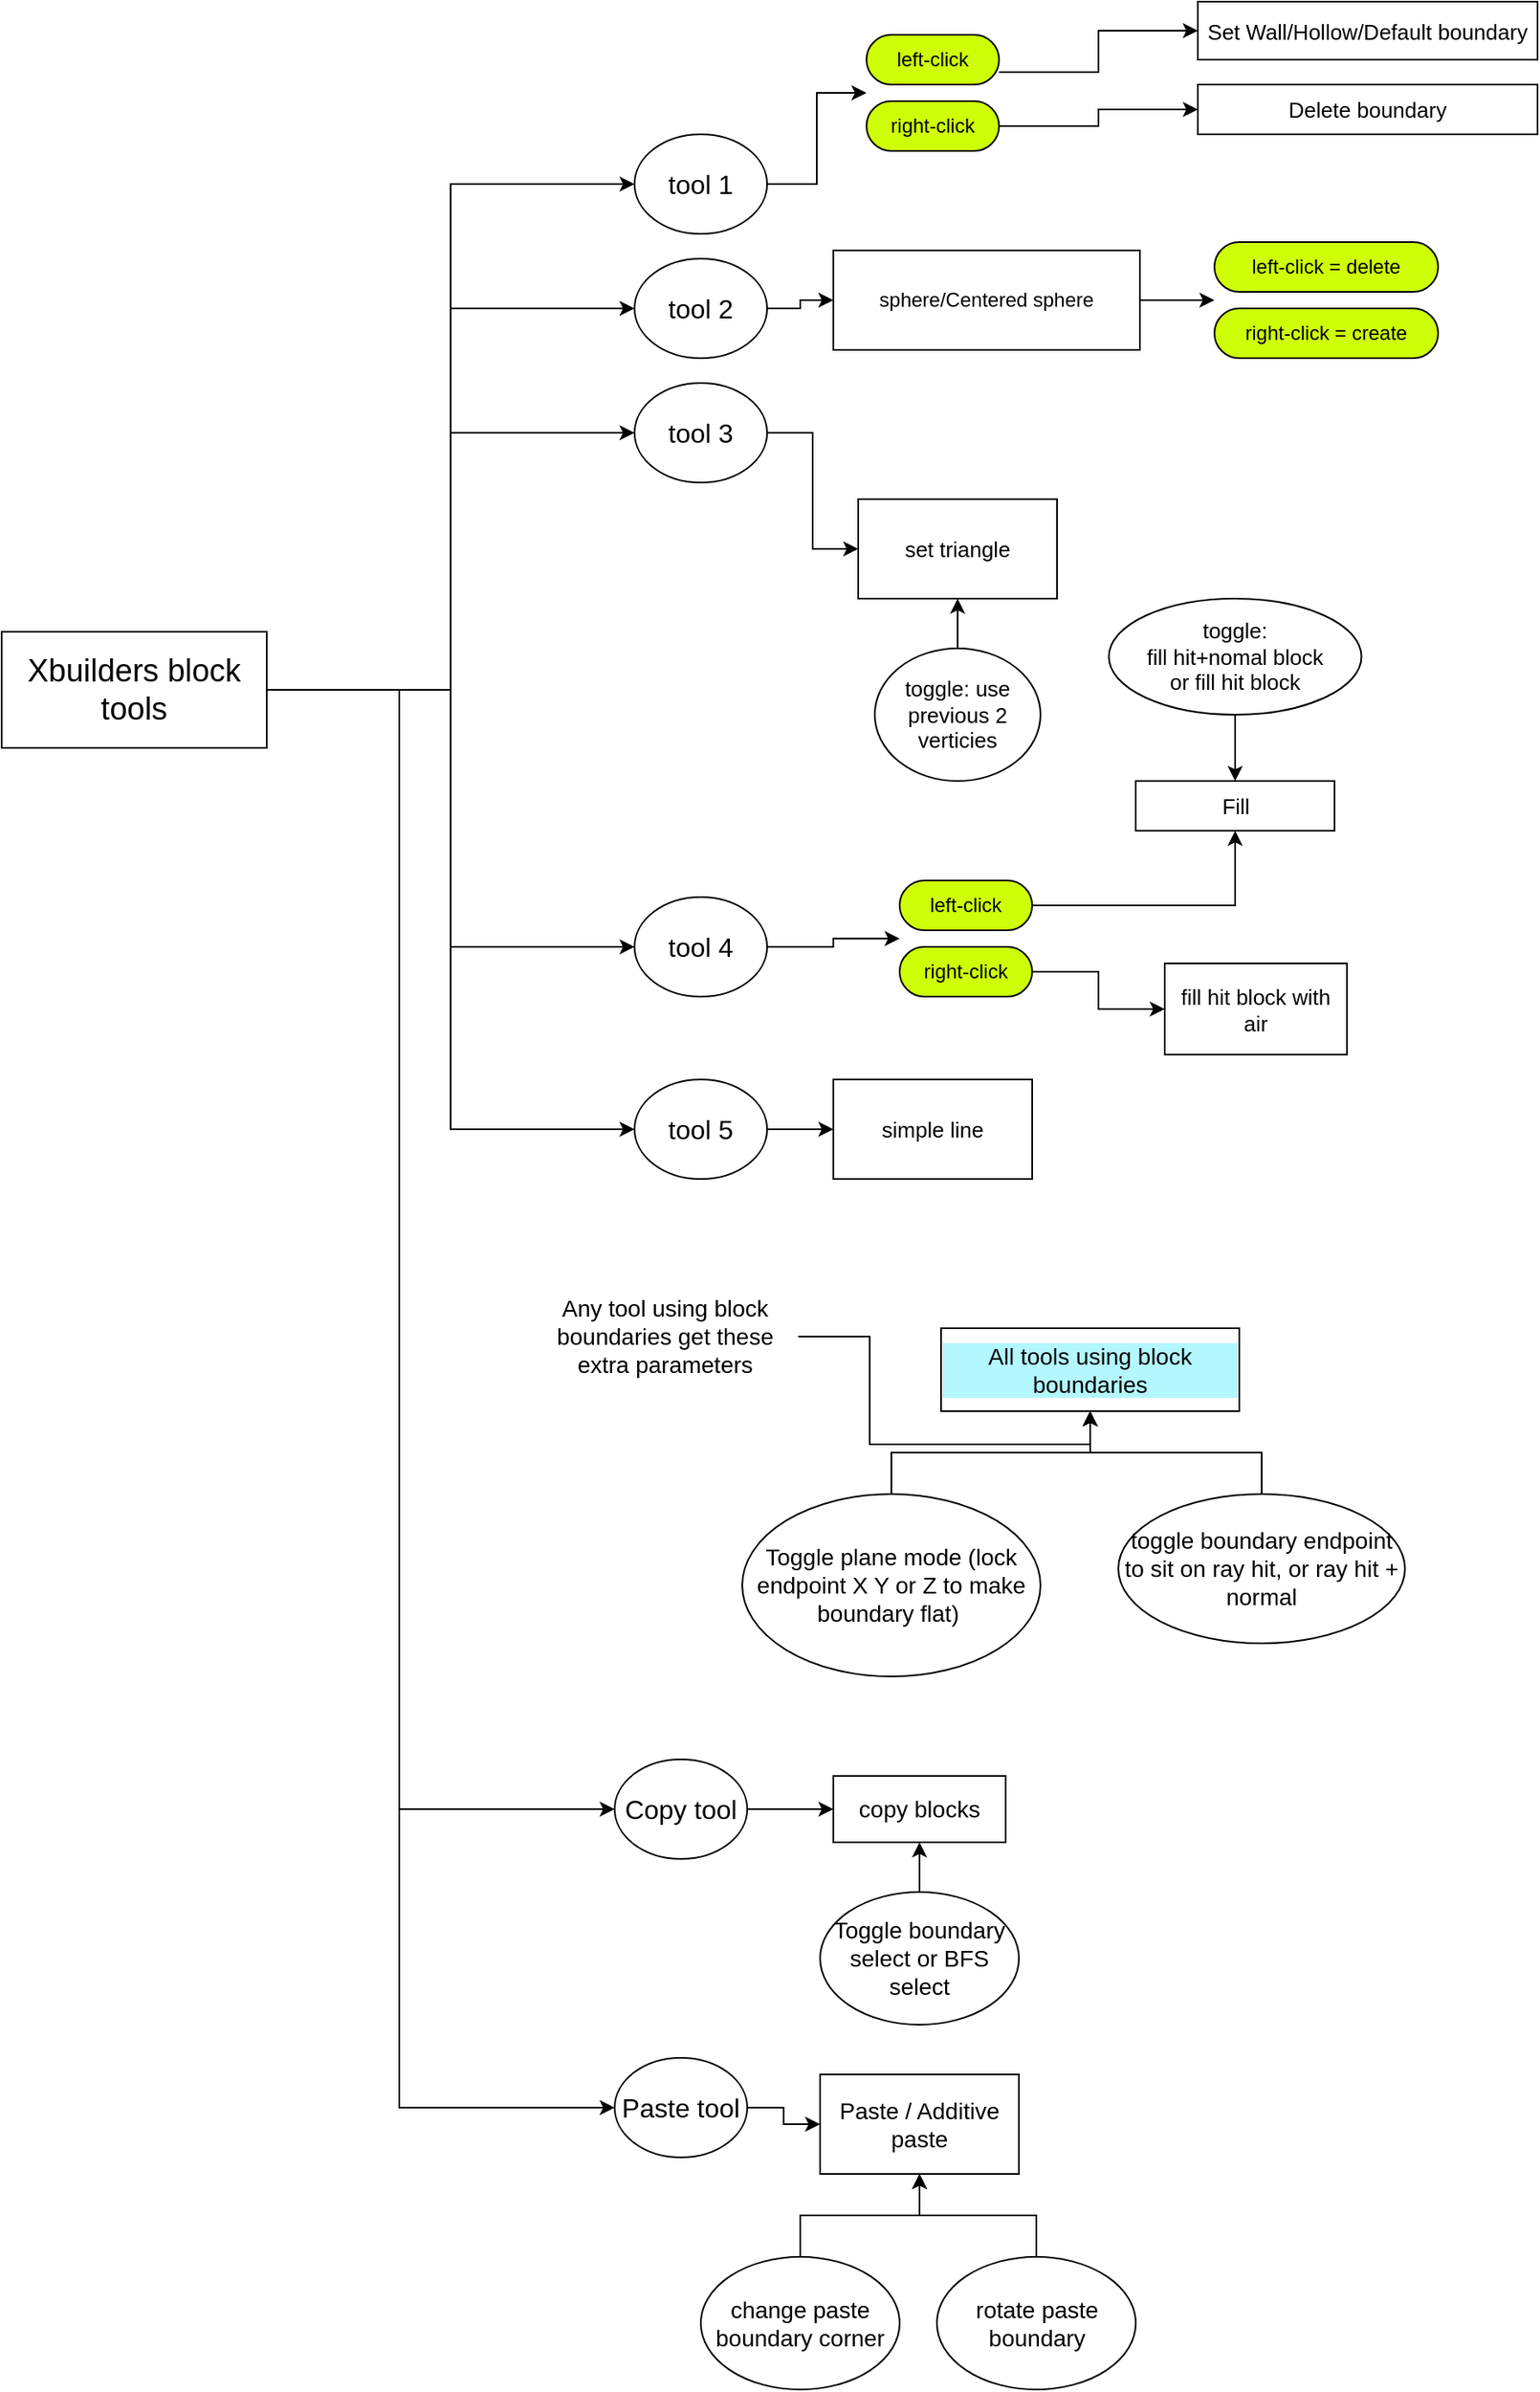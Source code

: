 <mxfile version="20.5.3" type="device"><diagram id="Q0K-vIJiGETexY_U8zGK" name="Page-1"><mxGraphModel dx="3592" dy="1776" grid="1" gridSize="10" guides="1" tooltips="1" connect="1" arrows="1" fold="1" page="1" pageScale="1" pageWidth="850" pageHeight="1100" math="0" shadow="0"><root><mxCell id="0"/><mxCell id="1" parent="0"/><mxCell id="x0HifIDwpVwnPQme464j-24" style="edgeStyle=orthogonalEdgeStyle;rounded=0;orthogonalLoop=1;jettySize=auto;html=1;exitX=1;exitY=0.5;exitDx=0;exitDy=0;entryX=0;entryY=0.5;entryDx=0;entryDy=0;labelBackgroundColor=none;" edge="1" parent="1" source="x0HifIDwpVwnPQme464j-6" target="x0HifIDwpVwnPQme464j-22"><mxGeometry relative="1" as="geometry"/></mxCell><mxCell id="x0HifIDwpVwnPQme464j-6" value="tool 1" style="ellipse;whiteSpace=wrap;html=1;fontSize=16;labelBackgroundColor=none;" vertex="1" parent="1"><mxGeometry x="272" y="110" width="80" height="60" as="geometry"/></mxCell><mxCell id="x0HifIDwpVwnPQme464j-7" value="Set Wall/Hollow/Default boundary" style="rounded=0;whiteSpace=wrap;html=1;fontSize=13;labelBackgroundColor=none;" vertex="1" parent="1"><mxGeometry x="612" y="30" width="205" height="35" as="geometry"/></mxCell><mxCell id="x0HifIDwpVwnPQme464j-10" value="Delete boundary" style="rounded=0;whiteSpace=wrap;html=1;fontSize=13;labelBackgroundColor=none;" vertex="1" parent="1"><mxGeometry x="612" y="80" width="205" height="30" as="geometry"/></mxCell><mxCell id="x0HifIDwpVwnPQme464j-16" value="" style="group;labelBackgroundColor=none;" vertex="1" connectable="0" parent="1"><mxGeometry x="412" y="50" width="110" height="80" as="geometry"/></mxCell><mxCell id="x0HifIDwpVwnPQme464j-23" value="" style="group;labelBackgroundColor=none;" vertex="1" connectable="0" parent="x0HifIDwpVwnPQme464j-16"><mxGeometry y="-10" width="80" height="90" as="geometry"/></mxCell><mxCell id="x0HifIDwpVwnPQme464j-12" value="left-click" style="rounded=1;whiteSpace=wrap;html=1;labelBackgroundColor=none;fillColor=#CEFF08;arcSize=50;" vertex="1" parent="x0HifIDwpVwnPQme464j-23"><mxGeometry y="10" width="80" height="30" as="geometry"/></mxCell><mxCell id="x0HifIDwpVwnPQme464j-15" value="right-click" style="rounded=1;whiteSpace=wrap;html=1;labelBackgroundColor=none;fillColor=#CEFF08;arcSize=50;" vertex="1" parent="x0HifIDwpVwnPQme464j-23"><mxGeometry y="50" width="80" height="30" as="geometry"/></mxCell><mxCell id="x0HifIDwpVwnPQme464j-22" value="" style="rounded=0;whiteSpace=wrap;html=1;labelBackgroundColor=none;fillColor=none;strokeColor=none;" vertex="1" parent="x0HifIDwpVwnPQme464j-23"><mxGeometry width="40" height="90" as="geometry"/></mxCell><mxCell id="x0HifIDwpVwnPQme464j-31" style="edgeStyle=orthogonalEdgeStyle;rounded=0;orthogonalLoop=1;jettySize=auto;html=1;exitX=1;exitY=0.5;exitDx=0;exitDy=0;entryX=0;entryY=0.5;entryDx=0;entryDy=0;labelBackgroundColor=none;" edge="1" parent="1" source="x0HifIDwpVwnPQme464j-15" target="x0HifIDwpVwnPQme464j-10"><mxGeometry relative="1" as="geometry"/></mxCell><mxCell id="x0HifIDwpVwnPQme464j-32" style="edgeStyle=orthogonalEdgeStyle;rounded=0;orthogonalLoop=1;jettySize=auto;html=1;exitX=1;exitY=0.75;exitDx=0;exitDy=0;entryX=0;entryY=0.5;entryDx=0;entryDy=0;labelBackgroundColor=none;" edge="1" parent="1" source="x0HifIDwpVwnPQme464j-12" target="x0HifIDwpVwnPQme464j-7"><mxGeometry relative="1" as="geometry"/></mxCell><mxCell id="x0HifIDwpVwnPQme464j-44" style="edgeStyle=orthogonalEdgeStyle;rounded=0;orthogonalLoop=1;jettySize=auto;html=1;exitX=1;exitY=0.5;exitDx=0;exitDy=0;entryX=0;entryY=0.5;entryDx=0;entryDy=0;fontSize=13;labelBackgroundColor=none;" edge="1" parent="1" source="x0HifIDwpVwnPQme464j-33" target="x0HifIDwpVwnPQme464j-41"><mxGeometry relative="1" as="geometry"/></mxCell><mxCell id="x0HifIDwpVwnPQme464j-33" value="tool 2" style="ellipse;whiteSpace=wrap;html=1;fontSize=16;labelBackgroundColor=none;" vertex="1" parent="1"><mxGeometry x="272" y="185" width="80" height="60" as="geometry"/></mxCell><mxCell id="x0HifIDwpVwnPQme464j-34" value="" style="group;labelBackgroundColor=none;" vertex="1" connectable="0" parent="1"><mxGeometry x="407" y="170" width="350" height="90" as="geometry"/></mxCell><mxCell id="x0HifIDwpVwnPQme464j-43" style="edgeStyle=orthogonalEdgeStyle;rounded=0;orthogonalLoop=1;jettySize=auto;html=1;exitX=1;exitY=0.5;exitDx=0;exitDy=0;entryX=0;entryY=0.5;entryDx=0;entryDy=0;fontSize=13;labelBackgroundColor=none;" edge="1" parent="x0HifIDwpVwnPQme464j-34" source="x0HifIDwpVwnPQme464j-41" target="x0HifIDwpVwnPQme464j-38"><mxGeometry relative="1" as="geometry"/></mxCell><mxCell id="x0HifIDwpVwnPQme464j-41" value="sphere/Centered sphere" style="rounded=0;whiteSpace=wrap;html=1;labelBackgroundColor=none;fillColor=none;" vertex="1" parent="x0HifIDwpVwnPQme464j-34"><mxGeometry x="-15" y="10" width="185" height="60" as="geometry"/></mxCell><mxCell id="x0HifIDwpVwnPQme464j-35" value="" style="group;labelBackgroundColor=none;" vertex="1" connectable="0" parent="x0HifIDwpVwnPQme464j-34"><mxGeometry x="215" y="-5" width="135" height="90" as="geometry"/></mxCell><mxCell id="x0HifIDwpVwnPQme464j-36" value="left-click = delete" style="rounded=1;whiteSpace=wrap;html=1;labelBackgroundColor=none;fillColor=#CEFF08;arcSize=50;" vertex="1" parent="x0HifIDwpVwnPQme464j-35"><mxGeometry y="10" width="135" height="30" as="geometry"/></mxCell><mxCell id="x0HifIDwpVwnPQme464j-37" value="right-click = create" style="rounded=1;whiteSpace=wrap;html=1;labelBackgroundColor=none;fillColor=#CEFF08;arcSize=50;" vertex="1" parent="x0HifIDwpVwnPQme464j-35"><mxGeometry y="50" width="135" height="30" as="geometry"/></mxCell><mxCell id="x0HifIDwpVwnPQme464j-38" value="" style="rounded=0;whiteSpace=wrap;html=1;labelBackgroundColor=none;fillColor=none;strokeColor=none;" vertex="1" parent="x0HifIDwpVwnPQme464j-35"><mxGeometry width="67.5" height="90" as="geometry"/></mxCell><mxCell id="x0HifIDwpVwnPQme464j-51" style="edgeStyle=orthogonalEdgeStyle;rounded=0;orthogonalLoop=1;jettySize=auto;html=1;exitX=1;exitY=0.5;exitDx=0;exitDy=0;entryX=0;entryY=0.5;entryDx=0;entryDy=0;fontSize=13;labelBackgroundColor=none;" edge="1" parent="1" source="x0HifIDwpVwnPQme464j-46" target="x0HifIDwpVwnPQme464j-47"><mxGeometry relative="1" as="geometry"/></mxCell><mxCell id="x0HifIDwpVwnPQme464j-46" value="tool 3" style="ellipse;whiteSpace=wrap;html=1;fontSize=16;labelBackgroundColor=none;" vertex="1" parent="1"><mxGeometry x="272" y="260" width="80" height="60" as="geometry"/></mxCell><mxCell id="x0HifIDwpVwnPQme464j-47" value="set triangle" style="rounded=0;whiteSpace=wrap;html=1;labelBackgroundColor=none;fontSize=13;fillColor=none;" vertex="1" parent="1"><mxGeometry x="407" y="330" width="120" height="60" as="geometry"/></mxCell><mxCell id="x0HifIDwpVwnPQme464j-52" style="edgeStyle=orthogonalEdgeStyle;rounded=0;orthogonalLoop=1;jettySize=auto;html=1;exitX=0.5;exitY=0;exitDx=0;exitDy=0;entryX=0.5;entryY=1;entryDx=0;entryDy=0;fontSize=13;labelBackgroundColor=none;" edge="1" parent="1" source="x0HifIDwpVwnPQme464j-50" target="x0HifIDwpVwnPQme464j-47"><mxGeometry relative="1" as="geometry"/></mxCell><mxCell id="x0HifIDwpVwnPQme464j-50" value="toggle: use previous 2 verticies" style="ellipse;whiteSpace=wrap;html=1;fontSize=13;labelBackgroundColor=none;" vertex="1" parent="1"><mxGeometry x="417" y="420" width="100" height="80" as="geometry"/></mxCell><mxCell id="x0HifIDwpVwnPQme464j-68" style="edgeStyle=orthogonalEdgeStyle;rounded=0;orthogonalLoop=1;jettySize=auto;html=1;exitX=1;exitY=0.5;exitDx=0;exitDy=0;fontSize=13;entryX=0;entryY=0.5;entryDx=0;entryDy=0;labelBackgroundColor=none;" edge="1" parent="1" source="x0HifIDwpVwnPQme464j-53" target="x0HifIDwpVwnPQme464j-59"><mxGeometry relative="1" as="geometry"><mxPoint x="452.0" y="590" as="targetPoint"/></mxGeometry></mxCell><mxCell id="x0HifIDwpVwnPQme464j-53" value="tool 4" style="ellipse;whiteSpace=wrap;html=1;fontSize=16;labelBackgroundColor=none;" vertex="1" parent="1"><mxGeometry x="272" y="570" width="80" height="60" as="geometry"/></mxCell><mxCell id="x0HifIDwpVwnPQme464j-54" value="Fill" style="rounded=0;whiteSpace=wrap;html=1;labelBackgroundColor=none;fontSize=13;fillColor=none;" vertex="1" parent="1"><mxGeometry x="574.5" y="500" width="120" height="30" as="geometry"/></mxCell><mxCell id="x0HifIDwpVwnPQme464j-55" value="" style="group;labelBackgroundColor=none;" vertex="1" connectable="0" parent="1"><mxGeometry x="432" y="560" width="110" height="80" as="geometry"/></mxCell><mxCell id="x0HifIDwpVwnPQme464j-56" value="" style="group;labelBackgroundColor=none;" vertex="1" connectable="0" parent="x0HifIDwpVwnPQme464j-55"><mxGeometry y="-10" width="80" height="90" as="geometry"/></mxCell><mxCell id="x0HifIDwpVwnPQme464j-57" value="left-click" style="rounded=1;whiteSpace=wrap;html=1;labelBackgroundColor=none;fillColor=#CEFF08;arcSize=50;" vertex="1" parent="x0HifIDwpVwnPQme464j-56"><mxGeometry y="10" width="80" height="30" as="geometry"/></mxCell><mxCell id="x0HifIDwpVwnPQme464j-58" value="right-click" style="rounded=1;whiteSpace=wrap;html=1;labelBackgroundColor=none;fillColor=#CEFF08;arcSize=50;" vertex="1" parent="x0HifIDwpVwnPQme464j-56"><mxGeometry y="50" width="80" height="30" as="geometry"/></mxCell><mxCell id="x0HifIDwpVwnPQme464j-59" value="" style="rounded=0;whiteSpace=wrap;html=1;labelBackgroundColor=none;fillColor=none;strokeColor=none;" vertex="1" parent="x0HifIDwpVwnPQme464j-56"><mxGeometry width="40" height="90" as="geometry"/></mxCell><mxCell id="x0HifIDwpVwnPQme464j-60" value="fill hit block with air" style="rounded=0;whiteSpace=wrap;html=1;labelBackgroundColor=none;fontSize=13;fillColor=none;" vertex="1" parent="1"><mxGeometry x="592" y="610" width="110" height="55" as="geometry"/></mxCell><mxCell id="x0HifIDwpVwnPQme464j-63" style="edgeStyle=orthogonalEdgeStyle;rounded=0;orthogonalLoop=1;jettySize=auto;html=1;exitX=1;exitY=0.5;exitDx=0;exitDy=0;fontSize=13;labelBackgroundColor=none;" edge="1" parent="1" source="x0HifIDwpVwnPQme464j-57" target="x0HifIDwpVwnPQme464j-54"><mxGeometry relative="1" as="geometry"><mxPoint x="602" y="580" as="targetPoint"/></mxGeometry></mxCell><mxCell id="x0HifIDwpVwnPQme464j-64" style="edgeStyle=orthogonalEdgeStyle;rounded=0;orthogonalLoop=1;jettySize=auto;html=1;exitX=1;exitY=0.5;exitDx=0;exitDy=0;entryX=0;entryY=0.5;entryDx=0;entryDy=0;fontSize=13;labelBackgroundColor=none;" edge="1" parent="1" source="x0HifIDwpVwnPQme464j-58" target="x0HifIDwpVwnPQme464j-60"><mxGeometry relative="1" as="geometry"/></mxCell><mxCell id="x0HifIDwpVwnPQme464j-66" style="edgeStyle=orthogonalEdgeStyle;rounded=0;orthogonalLoop=1;jettySize=auto;html=1;exitX=0.5;exitY=1;exitDx=0;exitDy=0;entryX=0.5;entryY=0;entryDx=0;entryDy=0;fontSize=13;labelBackgroundColor=none;" edge="1" parent="1" source="x0HifIDwpVwnPQme464j-65" target="x0HifIDwpVwnPQme464j-54"><mxGeometry relative="1" as="geometry"/></mxCell><mxCell id="x0HifIDwpVwnPQme464j-65" value="toggle:&lt;br&gt;fill hit+nomal block&lt;br&gt;or fill hit block" style="ellipse;whiteSpace=wrap;html=1;rounded=1;labelBackgroundColor=none;fontSize=13;fillColor=none;" vertex="1" parent="1"><mxGeometry x="558.25" y="390" width="152.5" height="70" as="geometry"/></mxCell><mxCell id="x0HifIDwpVwnPQme464j-72" style="edgeStyle=orthogonalEdgeStyle;rounded=0;orthogonalLoop=1;jettySize=auto;html=1;exitX=1;exitY=0.5;exitDx=0;exitDy=0;entryX=0;entryY=0.5;entryDx=0;entryDy=0;fontSize=13;labelBackgroundColor=none;" edge="1" parent="1" source="x0HifIDwpVwnPQme464j-70" target="x0HifIDwpVwnPQme464j-71"><mxGeometry relative="1" as="geometry"/></mxCell><mxCell id="x0HifIDwpVwnPQme464j-70" value="tool 5" style="ellipse;whiteSpace=wrap;html=1;fontSize=16;labelBackgroundColor=none;" vertex="1" parent="1"><mxGeometry x="272" y="680" width="80" height="60" as="geometry"/></mxCell><mxCell id="x0HifIDwpVwnPQme464j-71" value="simple line" style="rounded=0;whiteSpace=wrap;html=1;labelBackgroundColor=none;fontSize=13;fillColor=none;" vertex="1" parent="1"><mxGeometry x="392" y="680" width="120" height="60" as="geometry"/></mxCell><mxCell id="x0HifIDwpVwnPQme464j-74" style="edgeStyle=orthogonalEdgeStyle;rounded=0;orthogonalLoop=1;jettySize=auto;html=1;exitX=1;exitY=0.5;exitDx=0;exitDy=0;entryX=0;entryY=0.5;entryDx=0;entryDy=0;fontSize=19;labelBackgroundColor=none;" edge="1" parent="1" source="x0HifIDwpVwnPQme464j-73" target="x0HifIDwpVwnPQme464j-6"><mxGeometry relative="1" as="geometry"/></mxCell><mxCell id="x0HifIDwpVwnPQme464j-75" style="edgeStyle=orthogonalEdgeStyle;rounded=0;orthogonalLoop=1;jettySize=auto;html=1;exitX=1;exitY=0.5;exitDx=0;exitDy=0;entryX=0;entryY=0.5;entryDx=0;entryDy=0;fontSize=19;labelBackgroundColor=none;" edge="1" parent="1" source="x0HifIDwpVwnPQme464j-73" target="x0HifIDwpVwnPQme464j-33"><mxGeometry relative="1" as="geometry"/></mxCell><mxCell id="x0HifIDwpVwnPQme464j-76" style="edgeStyle=orthogonalEdgeStyle;rounded=0;orthogonalLoop=1;jettySize=auto;html=1;exitX=1;exitY=0.5;exitDx=0;exitDy=0;entryX=0;entryY=0.5;entryDx=0;entryDy=0;fontSize=19;labelBackgroundColor=none;" edge="1" parent="1" source="x0HifIDwpVwnPQme464j-73" target="x0HifIDwpVwnPQme464j-46"><mxGeometry relative="1" as="geometry"/></mxCell><mxCell id="x0HifIDwpVwnPQme464j-77" style="edgeStyle=orthogonalEdgeStyle;rounded=0;orthogonalLoop=1;jettySize=auto;html=1;exitX=1;exitY=0.5;exitDx=0;exitDy=0;entryX=0;entryY=0.5;entryDx=0;entryDy=0;fontSize=19;labelBackgroundColor=none;" edge="1" parent="1" source="x0HifIDwpVwnPQme464j-73" target="x0HifIDwpVwnPQme464j-53"><mxGeometry relative="1" as="geometry"/></mxCell><mxCell id="x0HifIDwpVwnPQme464j-78" style="edgeStyle=orthogonalEdgeStyle;rounded=0;orthogonalLoop=1;jettySize=auto;html=1;exitX=1;exitY=0.5;exitDx=0;exitDy=0;entryX=0;entryY=0.5;entryDx=0;entryDy=0;fontSize=19;labelBackgroundColor=none;" edge="1" parent="1" source="x0HifIDwpVwnPQme464j-73" target="x0HifIDwpVwnPQme464j-70"><mxGeometry relative="1" as="geometry"/></mxCell><mxCell id="x0HifIDwpVwnPQme464j-102" style="edgeStyle=orthogonalEdgeStyle;rounded=0;orthogonalLoop=1;jettySize=auto;html=1;exitX=1;exitY=0.5;exitDx=0;exitDy=0;entryX=0;entryY=0.5;entryDx=0;entryDy=0;labelBackgroundColor=none;fontSize=14;fontColor=default;" edge="1" parent="1" source="x0HifIDwpVwnPQme464j-73" target="x0HifIDwpVwnPQme464j-91"><mxGeometry relative="1" as="geometry"><Array as="points"><mxPoint x="130" y="445"/><mxPoint x="130" y="1120"/></Array></mxGeometry></mxCell><mxCell id="x0HifIDwpVwnPQme464j-103" style="edgeStyle=orthogonalEdgeStyle;rounded=0;orthogonalLoop=1;jettySize=auto;html=1;exitX=1;exitY=0.5;exitDx=0;exitDy=0;entryX=0;entryY=0.5;entryDx=0;entryDy=0;labelBackgroundColor=none;fontSize=14;fontColor=default;" edge="1" parent="1" source="x0HifIDwpVwnPQme464j-73" target="x0HifIDwpVwnPQme464j-92"><mxGeometry relative="1" as="geometry"><Array as="points"><mxPoint x="130" y="445"/><mxPoint x="130" y="1300"/></Array></mxGeometry></mxCell><mxCell id="x0HifIDwpVwnPQme464j-73" value="Xbuilders block tools" style="rounded=0;whiteSpace=wrap;html=1;labelBackgroundColor=none;fontSize=19;fillColor=none;" vertex="1" parent="1"><mxGeometry x="-110" y="410" width="160" height="70" as="geometry"/></mxCell><mxCell id="x0HifIDwpVwnPQme464j-79" value="All tools using block boundaries" style="rounded=0;whiteSpace=wrap;html=1;labelBackgroundColor=#B3F7FF;fontSize=14;fillColor=none;" vertex="1" parent="1"><mxGeometry x="457" y="830" width="180" height="50" as="geometry"/></mxCell><mxCell id="x0HifIDwpVwnPQme464j-86" style="edgeStyle=orthogonalEdgeStyle;rounded=0;orthogonalLoop=1;jettySize=auto;html=1;exitX=0.5;exitY=0;exitDx=0;exitDy=0;entryX=0.5;entryY=1;entryDx=0;entryDy=0;labelBackgroundColor=none;fontSize=14;fontColor=default;" edge="1" parent="1" source="x0HifIDwpVwnPQme464j-82" target="x0HifIDwpVwnPQme464j-79"><mxGeometry relative="1" as="geometry"/></mxCell><mxCell id="x0HifIDwpVwnPQme464j-82" value="Toggle plane mode (lock endpoint X Y or Z to make boundary flat)&amp;nbsp;" style="ellipse;whiteSpace=wrap;html=1;rounded=1;labelBackgroundColor=none;fontSize=14;fillColor=none;fontColor=default;" vertex="1" parent="1"><mxGeometry x="337" y="930" width="180" height="110" as="geometry"/></mxCell><mxCell id="x0HifIDwpVwnPQme464j-87" style="edgeStyle=orthogonalEdgeStyle;rounded=0;orthogonalLoop=1;jettySize=auto;html=1;exitX=0.5;exitY=0;exitDx=0;exitDy=0;entryX=0.5;entryY=1;entryDx=0;entryDy=0;labelBackgroundColor=none;fontSize=14;fontColor=default;" edge="1" parent="1" source="x0HifIDwpVwnPQme464j-85" target="x0HifIDwpVwnPQme464j-79"><mxGeometry relative="1" as="geometry"/></mxCell><mxCell id="x0HifIDwpVwnPQme464j-85" value="toggle boundary endpoint to sit on ray hit, or ray hit + normal" style="ellipse;whiteSpace=wrap;html=1;rounded=1;labelBackgroundColor=none;fontSize=14;fillColor=none;fontColor=default;" vertex="1" parent="1"><mxGeometry x="564" y="930" width="173" height="90" as="geometry"/></mxCell><mxCell id="x0HifIDwpVwnPQme464j-90" style="edgeStyle=orthogonalEdgeStyle;rounded=0;orthogonalLoop=1;jettySize=auto;html=1;exitX=1;exitY=0.5;exitDx=0;exitDy=0;entryX=0.5;entryY=1;entryDx=0;entryDy=0;labelBackgroundColor=none;fontSize=14;fontColor=default;" edge="1" parent="1" source="x0HifIDwpVwnPQme464j-88" target="x0HifIDwpVwnPQme464j-79"><mxGeometry relative="1" as="geometry"/></mxCell><mxCell id="x0HifIDwpVwnPQme464j-88" value="Any tool using block boundaries get these extra parameters" style="text;html=1;strokeColor=none;fillColor=none;align=center;verticalAlign=middle;whiteSpace=wrap;rounded=0;labelBackgroundColor=none;fontSize=14;fontColor=default;" vertex="1" parent="1"><mxGeometry x="210" y="790" width="160.75" height="90" as="geometry"/></mxCell><mxCell id="x0HifIDwpVwnPQme464j-97" style="edgeStyle=orthogonalEdgeStyle;rounded=0;orthogonalLoop=1;jettySize=auto;html=1;exitX=1;exitY=0.5;exitDx=0;exitDy=0;entryX=0;entryY=0.5;entryDx=0;entryDy=0;labelBackgroundColor=none;fontSize=14;fontColor=default;" edge="1" parent="1" source="x0HifIDwpVwnPQme464j-91" target="x0HifIDwpVwnPQme464j-93"><mxGeometry relative="1" as="geometry"/></mxCell><mxCell id="x0HifIDwpVwnPQme464j-91" value="Copy tool" style="ellipse;whiteSpace=wrap;html=1;fontSize=16;labelBackgroundColor=none;" vertex="1" parent="1"><mxGeometry x="260" y="1090" width="80" height="60" as="geometry"/></mxCell><mxCell id="x0HifIDwpVwnPQme464j-99" style="edgeStyle=orthogonalEdgeStyle;rounded=0;orthogonalLoop=1;jettySize=auto;html=1;exitX=1;exitY=0.5;exitDx=0;exitDy=0;entryX=0;entryY=0.5;entryDx=0;entryDy=0;labelBackgroundColor=none;fontSize=14;fontColor=default;" edge="1" parent="1" source="x0HifIDwpVwnPQme464j-92" target="x0HifIDwpVwnPQme464j-98"><mxGeometry relative="1" as="geometry"/></mxCell><mxCell id="x0HifIDwpVwnPQme464j-92" value="Paste tool" style="ellipse;whiteSpace=wrap;html=1;fontSize=16;labelBackgroundColor=none;" vertex="1" parent="1"><mxGeometry x="260" y="1270" width="80" height="60" as="geometry"/></mxCell><mxCell id="x0HifIDwpVwnPQme464j-93" value="copy blocks" style="rounded=0;whiteSpace=wrap;html=1;labelBackgroundColor=none;fontSize=14;fontColor=default;fillColor=none;" vertex="1" parent="1"><mxGeometry x="392" y="1100" width="104" height="40" as="geometry"/></mxCell><mxCell id="x0HifIDwpVwnPQme464j-96" style="edgeStyle=orthogonalEdgeStyle;rounded=0;orthogonalLoop=1;jettySize=auto;html=1;exitX=0.5;exitY=0;exitDx=0;exitDy=0;entryX=0.5;entryY=1;entryDx=0;entryDy=0;labelBackgroundColor=none;fontSize=14;fontColor=default;" edge="1" parent="1" source="x0HifIDwpVwnPQme464j-95" target="x0HifIDwpVwnPQme464j-93"><mxGeometry relative="1" as="geometry"/></mxCell><mxCell id="x0HifIDwpVwnPQme464j-95" value="Toggle boundary select or BFS select" style="ellipse;whiteSpace=wrap;html=1;rounded=1;labelBackgroundColor=none;fontSize=14;fontColor=default;fillColor=none;" vertex="1" parent="1"><mxGeometry x="384" y="1170" width="120" height="80" as="geometry"/></mxCell><mxCell id="x0HifIDwpVwnPQme464j-98" value="Paste / Additive paste" style="rounded=0;whiteSpace=wrap;html=1;labelBackgroundColor=none;fontSize=14;fontColor=default;fillColor=none;" vertex="1" parent="1"><mxGeometry x="384" y="1280" width="120" height="60" as="geometry"/></mxCell><mxCell id="x0HifIDwpVwnPQme464j-106" style="edgeStyle=orthogonalEdgeStyle;rounded=0;orthogonalLoop=1;jettySize=auto;html=1;exitX=0.5;exitY=0;exitDx=0;exitDy=0;entryX=0.5;entryY=1;entryDx=0;entryDy=0;labelBackgroundColor=none;fontSize=14;fontColor=default;" edge="1" parent="1" source="x0HifIDwpVwnPQme464j-104" target="x0HifIDwpVwnPQme464j-98"><mxGeometry relative="1" as="geometry"/></mxCell><mxCell id="x0HifIDwpVwnPQme464j-104" value="change paste boundary corner" style="ellipse;whiteSpace=wrap;html=1;rounded=1;labelBackgroundColor=none;fontSize=14;fontColor=default;fillColor=none;" vertex="1" parent="1"><mxGeometry x="312" y="1390" width="120" height="80" as="geometry"/></mxCell><mxCell id="x0HifIDwpVwnPQme464j-107" style="edgeStyle=orthogonalEdgeStyle;rounded=0;orthogonalLoop=1;jettySize=auto;html=1;exitX=0.5;exitY=0;exitDx=0;exitDy=0;entryX=0.5;entryY=1;entryDx=0;entryDy=0;labelBackgroundColor=none;fontSize=14;fontColor=default;" edge="1" parent="1" source="x0HifIDwpVwnPQme464j-105" target="x0HifIDwpVwnPQme464j-98"><mxGeometry relative="1" as="geometry"/></mxCell><mxCell id="x0HifIDwpVwnPQme464j-105" value="rotate paste boundary" style="ellipse;whiteSpace=wrap;html=1;rounded=1;labelBackgroundColor=none;fontSize=14;fontColor=default;fillColor=none;" vertex="1" parent="1"><mxGeometry x="454.5" y="1390" width="120" height="80" as="geometry"/></mxCell></root></mxGraphModel></diagram></mxfile>